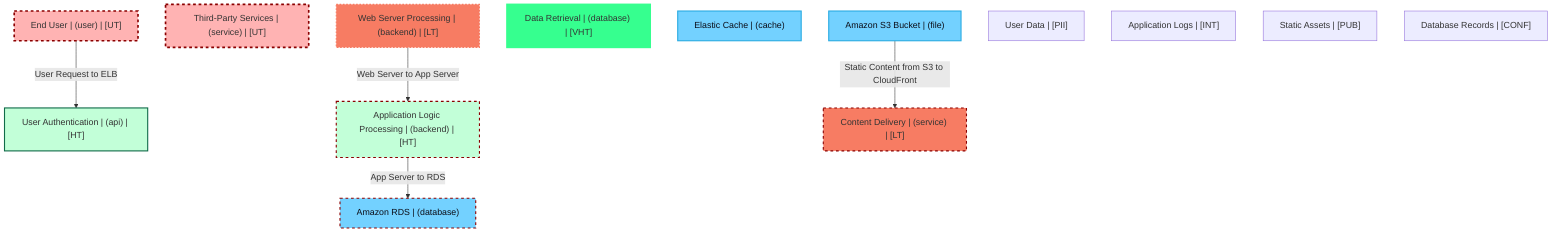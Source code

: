 graph TB
  node_01F8FZ3K5F9W3F6G7J8K4D5E6M["End User | (user) | [UT]"]:::untrusted
  node_01F8FZ3K5F9W3F6G7J8K4D5E6N["Third-Party Services | (service) | [UT]"]:::untrusted
  node_01F8FZ3K5F9W3F6G7J8K4D5E6E["User Authentication | (api) | [HT]"]:::highTrust
  node_01F8FZ3K5F9W3F6G7J8K4D5E6F["Web Server Processing | (backend) | [LT]"]:::lowTrust
  node_01F8FZ3K5F9W3F6G7J8K4D5E6G["Application Logic Processing | (backend) | [HT]"]:::highTrust
  node_01F8FZ3K5F9W3F6G7J8K4D5E6H["Data Retrieval | (database) | [VHT]"]:::veryHighTrust
  node_01F8FZ3K5F9W3F6G7J8K4D5E6I["Content Delivery | (service) | [LT]"]:::lowTrust
  node_01F8FZ3K5F9W3F6G7J8K4D5E6J["Amazon RDS | (database)"]:::dataStore
  node_01F8FZ3K5F9W3F6G7J8K4D5E6K["Elastic Cache | (cache)"]:::dataStore
  node_01F8FZ3K5F9W3F6G7J8K4D5E6L["Amazon S3 Bucket | (file)"]:::dataStore
  node_01F8FZ3K5F9W3F6G7J8K4D5E6A["User Data | [PII]"]:::dataAsset,pii
  node_01F8FZ3K5F9W3F6G7J8K4D5E6B["Application Logs | [INT]"]:::dataAsset,internal
  node_01F8FZ3K5F9W3F6G7J8K4D5E6C["Static Assets | [PUB]"]:::dataAsset,public
  node_01F8FZ3K5F9W3F6G7J8K4D5E6D["Database Records | [CONF]"]:::dataAsset,confidential

  node_01F8FZ3K5F9W3F6G7J8K4D5E6M -->|User Request to ELB| node_01F8FZ3K5F9W3F6G7J8K4D5E6E:::encryptedFlow
  node_01F8FZ3K5F9W3F6G7J8K4D5E6F -->|Web Server to App Server| node_01F8FZ3K5F9W3F6G7J8K4D5E6G:::unencryptedFlow
  node_01F8FZ3K5F9W3F6G7J8K4D5E6G -->|App Server to RDS| node_01F8FZ3K5F9W3F6G7J8K4D5E6J:::unencryptedFlow
  node_01F8FZ3K5F9W3F6G7J8K4D5E6L -->|Static Content from S3 to CloudFront| node_01F8FZ3K5F9W3F6G7J8K4D5E6I:::unencryptedFlow

  classDef externalEntity fill:#FFB3B3,stroke:#8B0000,stroke-width:2px,color:#0B0D17
  classDef process fill:#C2FFD8,stroke:#106B49,stroke-width:2px,color:#0B0D17
  classDef dataStore fill:#73d1ff,stroke:#29ABE2,stroke-width:2px,color:#0B0D17
  classDef dataAsset fill:#ffa1ad,stroke:#A259FF,stroke-width:2px,color:#0B0D17
  classDef untrusted fill:#FFB3B3,stroke:#8B0000,stroke-width:3px,stroke-dasharray:5 5
  classDef lowTrust fill:#f77c63,stroke:#f77c63,stroke-width:2px,stroke-dasharray:3 3
  classDef mediumTrust fill:#FFF2B3,stroke:#7A6300,stroke-width:2px
  classDef highTrust fill:#C2FFD8,stroke:#106B49,stroke-width:2px
  classDef veryHighTrust fill:#36FF8F,stroke:#36FF8F,stroke-width:3px
  classDef public fill:#C2FFD8,stroke:#106B49,stroke-width:1px
  classDef internal fill:#FFF2B3,stroke:#7A6300,stroke-width:1px
  classDef confidential fill:#FFB3B3,stroke:#8B0000,stroke-width:2px
  classDef restricted fill:#8B0000,stroke:#8B0000,stroke-width:3px
  classDef pii fill:#ffa1ad,stroke:#A259FF,stroke-width:2px
  classDef pci fill:#8B0000,stroke:#8B0000,stroke-width:3px
  classDef phi fill:#ffa1ad,stroke:#A259FF,stroke-width:3px
  classDef encryptedFlow stroke:#106B49,stroke-width:2px
  classDef unencryptedFlow stroke:#8B0000,stroke-width:2px,stroke-dasharray:5 5
  classDef authenticatedFlow stroke:#29ABE2,stroke-width:2px
  classDef trustBoundary fill:transparent,stroke:#2E3440,stroke-width:3px,stroke-dasharray:10 5
